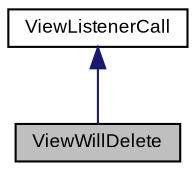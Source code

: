 digraph "ViewWillDelete"
{
  bgcolor="transparent";
  edge [fontname="Arial",fontsize="9",labelfontname="Arial",labelfontsize="9"];
  node [fontname="Arial",fontsize="9",shape=record];
  Node1 [label="ViewWillDelete",height=0.2,width=0.4,color="black", fillcolor="grey75", style="filled" fontcolor="black"];
  Node2 -> Node1 [dir="back",color="midnightblue",fontsize="9",style="solid",fontname="Arial"];
  Node2 [label="ViewListenerCall",height=0.2,width=0.4,color="black",URL="$struct_v_s_t_g_u_i_1_1_c_view_private_1_1_view_listener_call.html"];
}
